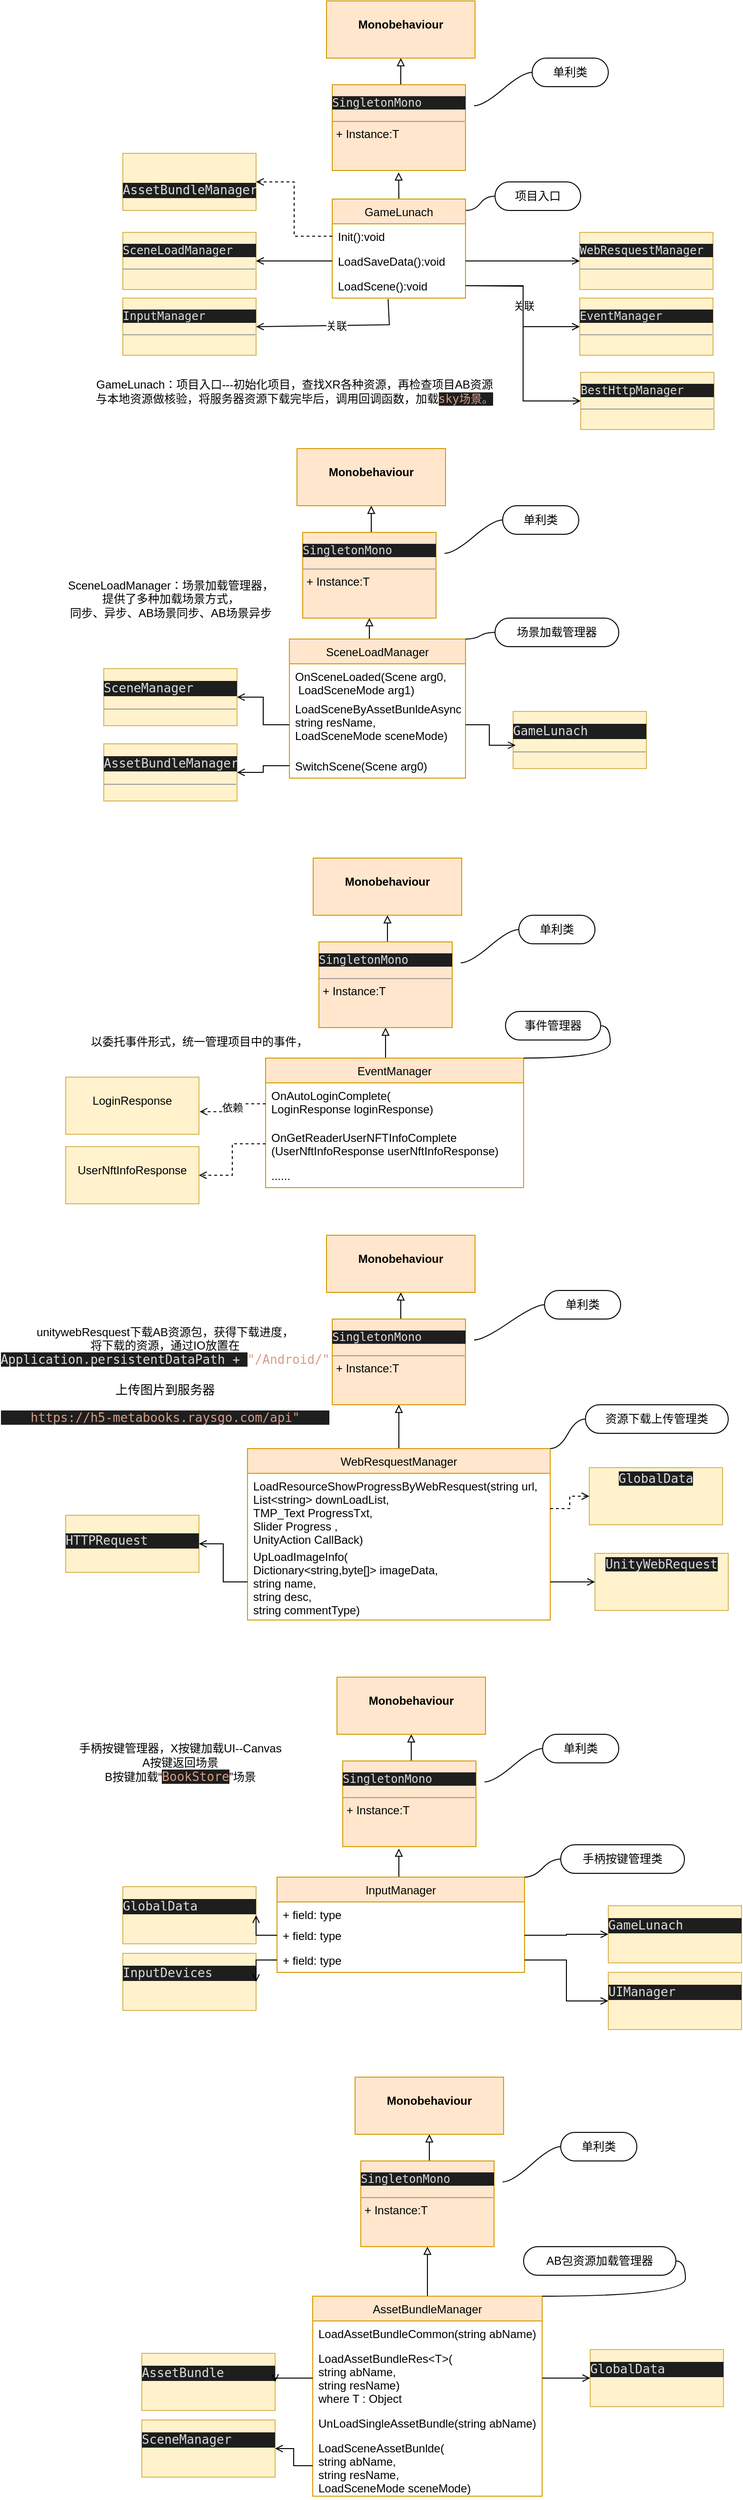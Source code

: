 <mxfile version="20.3.1" type="github">
  <diagram id="prtHgNgQTEPvFCAcTncT" name="Page-1">
    <mxGraphModel dx="782" dy="468" grid="1" gridSize="10" guides="1" tooltips="1" connect="1" arrows="1" fold="1" page="1" pageScale="1" pageWidth="827" pageHeight="1169" math="0" shadow="0">
      <root>
        <mxCell id="0" />
        <mxCell id="1" parent="0" />
        <mxCell id="cpttU_InVNBxRJqcF3ay-3" value="项目入口" style="whiteSpace=wrap;html=1;rounded=1;arcSize=50;align=center;verticalAlign=middle;strokeWidth=1;autosize=1;spacing=4;treeFolding=1;treeMoving=1;newEdgeStyle={&quot;edgeStyle&quot;:&quot;entityRelationEdgeStyle&quot;,&quot;startArrow&quot;:&quot;none&quot;,&quot;endArrow&quot;:&quot;none&quot;,&quot;segment&quot;:10,&quot;curved&quot;:1};" vertex="1" parent="1">
          <mxGeometry x="521" y="230" width="90" height="30" as="geometry" />
        </mxCell>
        <mxCell id="cpttU_InVNBxRJqcF3ay-4" value="" style="edgeStyle=entityRelationEdgeStyle;startArrow=none;endArrow=none;segment=10;curved=1;rounded=0;" edge="1" target="cpttU_InVNBxRJqcF3ay-3" parent="1">
          <mxGeometry relative="1" as="geometry">
            <mxPoint x="490" y="260" as="sourcePoint" />
          </mxGeometry>
        </mxCell>
        <mxCell id="cpttU_InVNBxRJqcF3ay-50" style="edgeStyle=orthogonalEdgeStyle;rounded=0;orthogonalLoop=1;jettySize=auto;html=1;exitX=0.5;exitY=0;exitDx=0;exitDy=0;endArrow=block;endFill=0;" edge="1" parent="1" source="cpttU_InVNBxRJqcF3ay-18">
          <mxGeometry relative="1" as="geometry">
            <mxPoint x="419.762" y="220" as="targetPoint" />
          </mxGeometry>
        </mxCell>
        <mxCell id="cpttU_InVNBxRJqcF3ay-18" value="GameLunach" style="swimlane;fontStyle=0;childLayout=stackLayout;horizontal=1;startSize=26;fillColor=#ffe6cc;horizontalStack=0;resizeParent=1;resizeParentMax=0;resizeLast=0;collapsible=1;marginBottom=0;strokeColor=#d79b00;" vertex="1" parent="1">
          <mxGeometry x="350" y="248" width="140" height="104" as="geometry" />
        </mxCell>
        <mxCell id="cpttU_InVNBxRJqcF3ay-19" value="Init():void" style="text;strokeColor=none;fillColor=none;align=left;verticalAlign=top;spacingLeft=4;spacingRight=4;overflow=hidden;rotatable=0;points=[[0,0.5],[1,0.5]];portConstraint=eastwest;" vertex="1" parent="cpttU_InVNBxRJqcF3ay-18">
          <mxGeometry y="26" width="140" height="26" as="geometry" />
        </mxCell>
        <mxCell id="cpttU_InVNBxRJqcF3ay-20" value="LoadSaveData():void" style="text;strokeColor=none;fillColor=none;align=left;verticalAlign=top;spacingLeft=4;spacingRight=4;overflow=hidden;rotatable=0;points=[[0,0.5],[1,0.5]];portConstraint=eastwest;" vertex="1" parent="cpttU_InVNBxRJqcF3ay-18">
          <mxGeometry y="52" width="140" height="26" as="geometry" />
        </mxCell>
        <mxCell id="cpttU_InVNBxRJqcF3ay-21" value="LoadScene():void" style="text;strokeColor=none;fillColor=none;align=left;verticalAlign=top;spacingLeft=4;spacingRight=4;overflow=hidden;rotatable=0;points=[[0,0.5],[1,0.5]];portConstraint=eastwest;" vertex="1" parent="cpttU_InVNBxRJqcF3ay-18">
          <mxGeometry y="78" width="140" height="26" as="geometry" />
        </mxCell>
        <mxCell id="cpttU_InVNBxRJqcF3ay-51" style="edgeStyle=orthogonalEdgeStyle;rounded=0;orthogonalLoop=1;jettySize=auto;html=1;exitX=0.5;exitY=0;exitDx=0;exitDy=0;entryX=0.5;entryY=1;entryDx=0;entryDy=0;endArrow=block;endFill=0;" edge="1" parent="1" source="cpttU_InVNBxRJqcF3ay-23" target="cpttU_InVNBxRJqcF3ay-29">
          <mxGeometry relative="1" as="geometry" />
        </mxCell>
        <mxCell id="cpttU_InVNBxRJqcF3ay-23" value="&lt;pre style=&quot;background-color:#1e1e1e;color:#dcdcdc;font-family:&#39;Consolas&#39;,monospace;font-size:9.0pt;&quot;&gt;SingletonMono&lt;/pre&gt;&lt;hr size=&quot;1&quot;&gt;&lt;p style=&quot;margin:0px;margin-left:4px;&quot;&gt;+ Instance:T&lt;/p&gt;" style="verticalAlign=top;align=left;overflow=fill;fontSize=12;fontFamily=Helvetica;html=1;fillColor=#ffe6cc;strokeColor=#d79b00;" vertex="1" parent="1">
          <mxGeometry x="350" y="128" width="140" height="90" as="geometry" />
        </mxCell>
        <mxCell id="cpttU_InVNBxRJqcF3ay-27" value="单利类" style="whiteSpace=wrap;html=1;rounded=1;arcSize=50;align=center;verticalAlign=middle;strokeWidth=1;autosize=1;spacing=4;treeFolding=1;treeMoving=1;newEdgeStyle={&quot;edgeStyle&quot;:&quot;entityRelationEdgeStyle&quot;,&quot;startArrow&quot;:&quot;none&quot;,&quot;endArrow&quot;:&quot;none&quot;,&quot;segment&quot;:10,&quot;curved&quot;:1};labelBackgroundColor=none;" vertex="1" parent="1">
          <mxGeometry x="560" y="100" width="80" height="30" as="geometry" />
        </mxCell>
        <mxCell id="cpttU_InVNBxRJqcF3ay-28" value="" style="edgeStyle=entityRelationEdgeStyle;startArrow=none;endArrow=none;segment=10;curved=1;rounded=0;" edge="1" target="cpttU_InVNBxRJqcF3ay-27" parent="1">
          <mxGeometry relative="1" as="geometry">
            <mxPoint x="499" y="150" as="sourcePoint" />
          </mxGeometry>
        </mxCell>
        <mxCell id="cpttU_InVNBxRJqcF3ay-29" value="&lt;p style=&quot;margin:0px;margin-top:4px;text-align:center;&quot;&gt;&lt;br&gt;&lt;b&gt;Monobehaviour&lt;/b&gt;&lt;/p&gt;" style="verticalAlign=top;align=left;overflow=fill;fontSize=12;fontFamily=Helvetica;html=1;labelBackgroundColor=none;fillColor=#ffe6cc;strokeColor=#d79b00;" vertex="1" parent="1">
          <mxGeometry x="344" y="40" width="156" height="60" as="geometry" />
        </mxCell>
        <mxCell id="cpttU_InVNBxRJqcF3ay-31" value="&lt;pre style=&quot;background-color:#1e1e1e;color:#dcdcdc;font-family:&#39;Consolas&#39;,monospace;font-size:9.0pt;&quot;&gt;SceneLoadManager&lt;/pre&gt;&lt;hr size=&quot;1&quot;&gt;&lt;div style=&quot;height:2px;&quot;&gt;&lt;/div&gt;" style="verticalAlign=top;align=left;overflow=fill;fontSize=12;fontFamily=Helvetica;html=1;labelBackgroundColor=none;fillColor=#fff2cc;strokeColor=#d6b656;" vertex="1" parent="1">
          <mxGeometry x="130" y="283" width="140" height="60" as="geometry" />
        </mxCell>
        <mxCell id="cpttU_InVNBxRJqcF3ay-33" value="&lt;pre style=&quot;background-color:#1e1e1e;color:#dcdcdc;font-family:&#39;Consolas&#39;,monospace;font-size:9.0pt;&quot;&gt;InputManager&lt;/pre&gt;&lt;hr size=&quot;1&quot;&gt;&lt;div style=&quot;height:2px;&quot;&gt;&lt;/div&gt;" style="verticalAlign=top;align=left;overflow=fill;fontSize=12;fontFamily=Helvetica;html=1;labelBackgroundColor=none;fillColor=#fff2cc;strokeColor=#d6b656;" vertex="1" parent="1">
          <mxGeometry x="130" y="352" width="140" height="60" as="geometry" />
        </mxCell>
        <mxCell id="cpttU_InVNBxRJqcF3ay-34" value="关联" style="endArrow=open;endFill=0;html=1;rounded=0;exitX=0.419;exitY=1.038;exitDx=0;exitDy=0;entryX=1;entryY=0.5;entryDx=0;entryDy=0;exitPerimeter=0;" edge="1" parent="1" source="cpttU_InVNBxRJqcF3ay-21" target="cpttU_InVNBxRJqcF3ay-33">
          <mxGeometry width="160" relative="1" as="geometry">
            <mxPoint x="450" y="360" as="sourcePoint" />
            <mxPoint x="414" y="350" as="targetPoint" />
            <Array as="points">
              <mxPoint x="410" y="380" />
            </Array>
          </mxGeometry>
        </mxCell>
        <mxCell id="cpttU_InVNBxRJqcF3ay-35" value="&lt;pre style=&quot;background-color:#1e1e1e;color:#dcdcdc;font-family:&#39;Consolas&#39;,monospace;font-size:9.0pt;&quot;&gt;WebResquestManager&lt;/pre&gt;&lt;hr size=&quot;1&quot;&gt;&lt;div style=&quot;height:2px;&quot;&gt;&lt;/div&gt;" style="verticalAlign=top;align=left;overflow=fill;fontSize=12;fontFamily=Helvetica;html=1;labelBackgroundColor=none;fillColor=#fff2cc;strokeColor=#d6b656;" vertex="1" parent="1">
          <mxGeometry x="610" y="283" width="140" height="60" as="geometry" />
        </mxCell>
        <mxCell id="cpttU_InVNBxRJqcF3ay-37" value="&lt;pre style=&quot;background-color:#1e1e1e;color:#dcdcdc;font-family:&#39;Consolas&#39;,monospace;font-size:9.0pt;&quot;&gt;EventManager&lt;/pre&gt;&lt;hr size=&quot;1&quot;&gt;&lt;div style=&quot;height:2px;&quot;&gt;&lt;/div&gt;" style="verticalAlign=top;align=left;overflow=fill;fontSize=12;fontFamily=Helvetica;html=1;labelBackgroundColor=none;fillColor=#fff2cc;strokeColor=#d6b656;" vertex="1" parent="1">
          <mxGeometry x="610" y="352" width="140" height="60" as="geometry" />
        </mxCell>
        <mxCell id="cpttU_InVNBxRJqcF3ay-38" value="关联" style="edgeStyle=orthogonalEdgeStyle;rounded=0;orthogonalLoop=1;jettySize=auto;html=1;entryX=0;entryY=0.5;entryDx=0;entryDy=0;endArrow=open;endFill=0;" edge="1" parent="1" target="cpttU_InVNBxRJqcF3ay-37">
          <mxGeometry relative="1" as="geometry">
            <mxPoint x="490" y="339" as="sourcePoint" />
          </mxGeometry>
        </mxCell>
        <mxCell id="cpttU_InVNBxRJqcF3ay-57" style="edgeStyle=orthogonalEdgeStyle;rounded=0;orthogonalLoop=1;jettySize=auto;html=1;exitX=0.5;exitY=0;exitDx=0;exitDy=0;entryX=0.5;entryY=1;entryDx=0;entryDy=0;endArrow=block;endFill=0;" edge="1" parent="1" source="cpttU_InVNBxRJqcF3ay-40" target="cpttU_InVNBxRJqcF3ay-53">
          <mxGeometry relative="1" as="geometry" />
        </mxCell>
        <mxCell id="cpttU_InVNBxRJqcF3ay-40" value="SceneLoadManager" style="swimlane;fontStyle=0;childLayout=stackLayout;horizontal=1;startSize=26;fillColor=#ffe6cc;horizontalStack=0;resizeParent=1;resizeParentMax=0;resizeLast=0;collapsible=1;marginBottom=0;labelBackgroundColor=none;strokeColor=#d79b00;" vertex="1" parent="1">
          <mxGeometry x="305" y="710" width="185" height="146" as="geometry" />
        </mxCell>
        <mxCell id="cpttU_InVNBxRJqcF3ay-42" value="OnSceneLoaded(Scene arg0,&#xa; LoadSceneMode arg1)" style="text;strokeColor=none;fillColor=none;align=left;verticalAlign=top;spacingLeft=4;spacingRight=4;overflow=hidden;rotatable=0;points=[[0,0.5],[1,0.5]];portConstraint=eastwest;labelBackgroundColor=none;" vertex="1" parent="cpttU_InVNBxRJqcF3ay-40">
          <mxGeometry y="26" width="185" height="34" as="geometry" />
        </mxCell>
        <mxCell id="cpttU_InVNBxRJqcF3ay-41" value="LoadSceneByAssetBunldeAsync(string abName,&#xa; string resName,&#xa;LoadSceneMode sceneMode)" style="text;strokeColor=none;fillColor=none;align=left;verticalAlign=top;spacingLeft=4;spacingRight=4;overflow=hidden;rotatable=0;points=[[0,0.5],[1,0.5]];portConstraint=eastwest;labelBackgroundColor=none;" vertex="1" parent="cpttU_InVNBxRJqcF3ay-40">
          <mxGeometry y="60" width="185" height="60" as="geometry" />
        </mxCell>
        <mxCell id="cpttU_InVNBxRJqcF3ay-43" value="SwitchScene(Scene arg0)" style="text;strokeColor=none;fillColor=none;align=left;verticalAlign=top;spacingLeft=4;spacingRight=4;overflow=hidden;rotatable=0;points=[[0,0.5],[1,0.5]];portConstraint=eastwest;labelBackgroundColor=none;" vertex="1" parent="cpttU_InVNBxRJqcF3ay-40">
          <mxGeometry y="120" width="185" height="26" as="geometry" />
        </mxCell>
        <mxCell id="cpttU_InVNBxRJqcF3ay-44" value="&lt;pre style=&quot;background-color:#1e1e1e;color:#dcdcdc;font-family:&#39;Consolas&#39;,monospace;font-size:9.0pt;&quot;&gt;BestHttpManager&lt;/pre&gt;&lt;hr size=&quot;1&quot;&gt;&lt;div style=&quot;height:2px;&quot;&gt;&lt;/div&gt;" style="verticalAlign=top;align=left;overflow=fill;fontSize=12;fontFamily=Helvetica;html=1;labelBackgroundColor=none;fillColor=#fff2cc;strokeColor=#d6b656;" vertex="1" parent="1">
          <mxGeometry x="611" y="430" width="140" height="60" as="geometry" />
        </mxCell>
        <mxCell id="cpttU_InVNBxRJqcF3ay-45" style="edgeStyle=orthogonalEdgeStyle;rounded=0;orthogonalLoop=1;jettySize=auto;html=1;exitX=1;exitY=0.5;exitDx=0;exitDy=0;entryX=0;entryY=0.5;entryDx=0;entryDy=0;endArrow=open;endFill=0;" edge="1" parent="1" source="cpttU_InVNBxRJqcF3ay-21" target="cpttU_InVNBxRJqcF3ay-44">
          <mxGeometry relative="1" as="geometry" />
        </mxCell>
        <mxCell id="cpttU_InVNBxRJqcF3ay-46" value="GameLunach：项目入口---初始化项目，查找XR各种资源，再检查项目AB资源&lt;br&gt;与本地资源做核验，将服务器资源下载完毕后，调用回调函数，加载&lt;span style=&quot;color: rgb(214, 157, 133); background-color: rgb(30, 30, 30); font-family: Consolas, monospace; font-size: 9pt;&quot;&gt;sky场景。&lt;/span&gt;" style="text;html=1;align=center;verticalAlign=middle;resizable=0;points=[];autosize=1;strokeColor=none;fillColor=none;" vertex="1" parent="1">
          <mxGeometry x="90" y="430" width="440" height="40" as="geometry" />
        </mxCell>
        <mxCell id="cpttU_InVNBxRJqcF3ay-47" value="场景加载管理器" style="whiteSpace=wrap;html=1;rounded=1;arcSize=50;align=center;verticalAlign=middle;strokeWidth=1;autosize=1;spacing=4;treeFolding=1;treeMoving=1;newEdgeStyle={&quot;edgeStyle&quot;:&quot;entityRelationEdgeStyle&quot;,&quot;startArrow&quot;:&quot;none&quot;,&quot;endArrow&quot;:&quot;none&quot;,&quot;segment&quot;:10,&quot;curved&quot;:1};labelBackgroundColor=none;" vertex="1" parent="1">
          <mxGeometry x="521" y="688" width="130" height="30" as="geometry" />
        </mxCell>
        <mxCell id="cpttU_InVNBxRJqcF3ay-48" value="" style="edgeStyle=entityRelationEdgeStyle;startArrow=none;endArrow=none;segment=10;curved=1;rounded=0;exitX=1;exitY=0;exitDx=0;exitDy=0;" edge="1" target="cpttU_InVNBxRJqcF3ay-47" parent="1" source="cpttU_InVNBxRJqcF3ay-40">
          <mxGeometry relative="1" as="geometry">
            <mxPoint x="475" y="730" as="sourcePoint" />
          </mxGeometry>
        </mxCell>
        <mxCell id="cpttU_InVNBxRJqcF3ay-52" style="edgeStyle=orthogonalEdgeStyle;rounded=0;orthogonalLoop=1;jettySize=auto;html=1;exitX=0.5;exitY=0;exitDx=0;exitDy=0;entryX=0.5;entryY=1;entryDx=0;entryDy=0;endArrow=block;endFill=0;" edge="1" parent="1" source="cpttU_InVNBxRJqcF3ay-53" target="cpttU_InVNBxRJqcF3ay-56">
          <mxGeometry relative="1" as="geometry" />
        </mxCell>
        <mxCell id="cpttU_InVNBxRJqcF3ay-53" value="&lt;pre style=&quot;background-color:#1e1e1e;color:#dcdcdc;font-family:&#39;Consolas&#39;,monospace;font-size:9.0pt;&quot;&gt;SingletonMono&lt;/pre&gt;&lt;hr size=&quot;1&quot;&gt;&lt;p style=&quot;margin:0px;margin-left:4px;&quot;&gt;+ Instance:T&lt;/p&gt;" style="verticalAlign=top;align=left;overflow=fill;fontSize=12;fontFamily=Helvetica;html=1;fillColor=#ffe6cc;strokeColor=#d79b00;" vertex="1" parent="1">
          <mxGeometry x="319" y="598" width="140" height="90" as="geometry" />
        </mxCell>
        <mxCell id="cpttU_InVNBxRJqcF3ay-54" value="单利类" style="whiteSpace=wrap;html=1;rounded=1;arcSize=50;align=center;verticalAlign=middle;strokeWidth=1;autosize=1;spacing=4;treeFolding=1;treeMoving=1;newEdgeStyle={&quot;edgeStyle&quot;:&quot;entityRelationEdgeStyle&quot;,&quot;startArrow&quot;:&quot;none&quot;,&quot;endArrow&quot;:&quot;none&quot;,&quot;segment&quot;:10,&quot;curved&quot;:1};labelBackgroundColor=none;" vertex="1" parent="1">
          <mxGeometry x="529" y="570" width="80" height="30" as="geometry" />
        </mxCell>
        <mxCell id="cpttU_InVNBxRJqcF3ay-55" value="" style="edgeStyle=entityRelationEdgeStyle;startArrow=none;endArrow=none;segment=10;curved=1;rounded=0;" edge="1" parent="1" target="cpttU_InVNBxRJqcF3ay-54">
          <mxGeometry relative="1" as="geometry">
            <mxPoint x="468" y="620" as="sourcePoint" />
          </mxGeometry>
        </mxCell>
        <mxCell id="cpttU_InVNBxRJqcF3ay-56" value="&lt;p style=&quot;margin:0px;margin-top:4px;text-align:center;&quot;&gt;&lt;br&gt;&lt;b&gt;Monobehaviour&lt;/b&gt;&lt;/p&gt;" style="verticalAlign=top;align=left;overflow=fill;fontSize=12;fontFamily=Helvetica;html=1;labelBackgroundColor=none;fillColor=#ffe6cc;strokeColor=#d79b00;" vertex="1" parent="1">
          <mxGeometry x="313" y="510" width="156" height="60" as="geometry" />
        </mxCell>
        <mxCell id="cpttU_InVNBxRJqcF3ay-58" value="&lt;pre style=&quot;background-color:#1e1e1e;color:#dcdcdc;font-family:&#39;Consolas&#39;,monospace;font-size:9.8pt;&quot;&gt;SceneManager&lt;/pre&gt;&lt;hr size=&quot;1&quot;&gt;&lt;div style=&quot;height:2px;&quot;&gt;&lt;/div&gt;" style="verticalAlign=top;align=left;overflow=fill;fontSize=12;fontFamily=Helvetica;html=1;labelBackgroundColor=none;fillColor=#fff2cc;strokeColor=#d6b656;" vertex="1" parent="1">
          <mxGeometry x="110" y="741" width="140" height="60" as="geometry" />
        </mxCell>
        <mxCell id="cpttU_InVNBxRJqcF3ay-59" style="edgeStyle=orthogonalEdgeStyle;rounded=0;orthogonalLoop=1;jettySize=auto;html=1;exitX=0;exitY=0.5;exitDx=0;exitDy=0;entryX=1;entryY=0.5;entryDx=0;entryDy=0;endArrow=open;endFill=0;" edge="1" parent="1" source="cpttU_InVNBxRJqcF3ay-41" target="cpttU_InVNBxRJqcF3ay-58">
          <mxGeometry relative="1" as="geometry" />
        </mxCell>
        <mxCell id="cpttU_InVNBxRJqcF3ay-60" value="&lt;pre style=&quot;background-color:#1e1e1e;color:#dcdcdc;font-family:&#39;Consolas&#39;,monospace;font-size:9.8pt;&quot;&gt;AssetBundleManager&lt;/pre&gt;&lt;hr size=&quot;1&quot;&gt;&lt;div style=&quot;height:2px;&quot;&gt;&lt;/div&gt;" style="verticalAlign=top;align=left;overflow=fill;fontSize=12;fontFamily=Helvetica;html=1;labelBackgroundColor=none;fillColor=#fff2cc;strokeColor=#d6b656;" vertex="1" parent="1">
          <mxGeometry x="110" y="820" width="140" height="60" as="geometry" />
        </mxCell>
        <mxCell id="cpttU_InVNBxRJqcF3ay-61" style="edgeStyle=orthogonalEdgeStyle;rounded=0;orthogonalLoop=1;jettySize=auto;html=1;exitX=0;exitY=0.5;exitDx=0;exitDy=0;entryX=1;entryY=0.5;entryDx=0;entryDy=0;endArrow=open;endFill=0;" edge="1" parent="1" source="cpttU_InVNBxRJqcF3ay-43" target="cpttU_InVNBxRJqcF3ay-60">
          <mxGeometry relative="1" as="geometry" />
        </mxCell>
        <mxCell id="cpttU_InVNBxRJqcF3ay-62" value="&lt;pre style=&quot;background-color:#1e1e1e;color:#dcdcdc;font-family:&#39;Consolas&#39;,monospace;font-size:9.8pt;&quot;&gt;GameLunach&lt;/pre&gt;&lt;hr size=&quot;1&quot;&gt;&lt;div style=&quot;height:2px;&quot;&gt;&lt;/div&gt;" style="verticalAlign=top;align=left;overflow=fill;fontSize=12;fontFamily=Helvetica;html=1;labelBackgroundColor=none;fillColor=#fff2cc;strokeColor=#d6b656;" vertex="1" parent="1">
          <mxGeometry x="540" y="786" width="140" height="60" as="geometry" />
        </mxCell>
        <mxCell id="cpttU_InVNBxRJqcF3ay-63" style="edgeStyle=orthogonalEdgeStyle;rounded=0;orthogonalLoop=1;jettySize=auto;html=1;exitX=1;exitY=0.5;exitDx=0;exitDy=0;entryX=0.019;entryY=0.592;entryDx=0;entryDy=0;entryPerimeter=0;endArrow=open;endFill=0;" edge="1" parent="1" source="cpttU_InVNBxRJqcF3ay-41" target="cpttU_InVNBxRJqcF3ay-62">
          <mxGeometry relative="1" as="geometry" />
        </mxCell>
        <mxCell id="cpttU_InVNBxRJqcF3ay-64" value="SceneLoadManager：场景加载管理器，&lt;br&gt;提供了多种加载场景方式，&lt;br&gt;同步、异步、AB场景同步、AB场景异步" style="text;html=1;align=center;verticalAlign=middle;resizable=0;points=[];autosize=1;strokeColor=none;fillColor=none;" vertex="1" parent="1">
          <mxGeometry x="60" y="638" width="240" height="60" as="geometry" />
        </mxCell>
        <mxCell id="cpttU_InVNBxRJqcF3ay-79" style="edgeStyle=orthogonalEdgeStyle;rounded=0;orthogonalLoop=1;jettySize=auto;html=1;exitX=0.5;exitY=0;exitDx=0;exitDy=0;entryX=0.5;entryY=1;entryDx=0;entryDy=0;endArrow=block;endFill=0;" edge="1" parent="1" source="cpttU_InVNBxRJqcF3ay-70" target="cpttU_InVNBxRJqcF3ay-75">
          <mxGeometry relative="1" as="geometry" />
        </mxCell>
        <mxCell id="cpttU_InVNBxRJqcF3ay-70" value="EventManager" style="swimlane;fontStyle=0;childLayout=stackLayout;horizontal=1;startSize=26;fillColor=#ffe6cc;horizontalStack=0;resizeParent=1;resizeParentMax=0;resizeLast=0;collapsible=1;marginBottom=0;labelBackgroundColor=none;strokeColor=#d79b00;" vertex="1" parent="1">
          <mxGeometry x="280" y="1150" width="271" height="136" as="geometry" />
        </mxCell>
        <mxCell id="cpttU_InVNBxRJqcF3ay-71" value="OnAutoLoginComplete(&#xa;LoginResponse loginResponse)" style="text;strokeColor=none;fillColor=none;align=left;verticalAlign=top;spacingLeft=4;spacingRight=4;overflow=hidden;rotatable=0;points=[[0,0.5],[1,0.5]];portConstraint=eastwest;labelBackgroundColor=none;" vertex="1" parent="cpttU_InVNBxRJqcF3ay-70">
          <mxGeometry y="26" width="271" height="44" as="geometry" />
        </mxCell>
        <mxCell id="cpttU_InVNBxRJqcF3ay-72" value="OnGetReaderUserNFTInfoComplete&#xa;(UserNftInfoResponse userNftInfoResponse)" style="text;strokeColor=none;fillColor=none;align=left;verticalAlign=top;spacingLeft=4;spacingRight=4;overflow=hidden;rotatable=0;points=[[0,0.5],[1,0.5]];portConstraint=eastwest;labelBackgroundColor=none;" vertex="1" parent="cpttU_InVNBxRJqcF3ay-70">
          <mxGeometry y="70" width="271" height="40" as="geometry" />
        </mxCell>
        <mxCell id="cpttU_InVNBxRJqcF3ay-73" value="......" style="text;strokeColor=none;fillColor=none;align=left;verticalAlign=top;spacingLeft=4;spacingRight=4;overflow=hidden;rotatable=0;points=[[0,0.5],[1,0.5]];portConstraint=eastwest;labelBackgroundColor=none;" vertex="1" parent="cpttU_InVNBxRJqcF3ay-70">
          <mxGeometry y="110" width="271" height="26" as="geometry" />
        </mxCell>
        <mxCell id="cpttU_InVNBxRJqcF3ay-74" style="edgeStyle=orthogonalEdgeStyle;rounded=0;orthogonalLoop=1;jettySize=auto;html=1;exitX=0.5;exitY=0;exitDx=0;exitDy=0;entryX=0.5;entryY=1;entryDx=0;entryDy=0;endArrow=block;endFill=0;" edge="1" parent="1" source="cpttU_InVNBxRJqcF3ay-75" target="cpttU_InVNBxRJqcF3ay-78">
          <mxGeometry relative="1" as="geometry" />
        </mxCell>
        <mxCell id="cpttU_InVNBxRJqcF3ay-75" value="&lt;pre style=&quot;background-color:#1e1e1e;color:#dcdcdc;font-family:&#39;Consolas&#39;,monospace;font-size:9.0pt;&quot;&gt;SingletonMono&lt;/pre&gt;&lt;hr size=&quot;1&quot;&gt;&lt;p style=&quot;margin:0px;margin-left:4px;&quot;&gt;+ Instance:T&lt;/p&gt;" style="verticalAlign=top;align=left;overflow=fill;fontSize=12;fontFamily=Helvetica;html=1;fillColor=#ffe6cc;strokeColor=#d79b00;" vertex="1" parent="1">
          <mxGeometry x="336" y="1028" width="140" height="90" as="geometry" />
        </mxCell>
        <mxCell id="cpttU_InVNBxRJqcF3ay-76" value="单利类" style="whiteSpace=wrap;html=1;rounded=1;arcSize=50;align=center;verticalAlign=middle;strokeWidth=1;autosize=1;spacing=4;treeFolding=1;treeMoving=1;newEdgeStyle={&quot;edgeStyle&quot;:&quot;entityRelationEdgeStyle&quot;,&quot;startArrow&quot;:&quot;none&quot;,&quot;endArrow&quot;:&quot;none&quot;,&quot;segment&quot;:10,&quot;curved&quot;:1};labelBackgroundColor=none;" vertex="1" parent="1">
          <mxGeometry x="546" y="1000" width="80" height="30" as="geometry" />
        </mxCell>
        <mxCell id="cpttU_InVNBxRJqcF3ay-77" value="" style="edgeStyle=entityRelationEdgeStyle;startArrow=none;endArrow=none;segment=10;curved=1;rounded=0;" edge="1" parent="1" target="cpttU_InVNBxRJqcF3ay-76">
          <mxGeometry relative="1" as="geometry">
            <mxPoint x="485" y="1050" as="sourcePoint" />
          </mxGeometry>
        </mxCell>
        <mxCell id="cpttU_InVNBxRJqcF3ay-78" value="&lt;p style=&quot;margin:0px;margin-top:4px;text-align:center;&quot;&gt;&lt;br&gt;&lt;b&gt;Monobehaviour&lt;/b&gt;&lt;/p&gt;" style="verticalAlign=top;align=left;overflow=fill;fontSize=12;fontFamily=Helvetica;html=1;labelBackgroundColor=none;fillColor=#ffe6cc;strokeColor=#d79b00;" vertex="1" parent="1">
          <mxGeometry x="330" y="940" width="156" height="60" as="geometry" />
        </mxCell>
        <mxCell id="cpttU_InVNBxRJqcF3ay-80" value="事件管理器" style="whiteSpace=wrap;html=1;rounded=1;arcSize=50;align=center;verticalAlign=middle;strokeWidth=1;autosize=1;spacing=4;treeFolding=1;treeMoving=1;newEdgeStyle={&quot;edgeStyle&quot;:&quot;entityRelationEdgeStyle&quot;,&quot;startArrow&quot;:&quot;none&quot;,&quot;endArrow&quot;:&quot;none&quot;,&quot;segment&quot;:10,&quot;curved&quot;:1};labelBackgroundColor=none;" vertex="1" parent="1">
          <mxGeometry x="532" y="1101" width="100" height="30" as="geometry" />
        </mxCell>
        <mxCell id="cpttU_InVNBxRJqcF3ay-81" value="" style="edgeStyle=entityRelationEdgeStyle;startArrow=none;endArrow=none;segment=10;curved=1;rounded=0;exitX=1;exitY=0;exitDx=0;exitDy=0;" edge="1" target="cpttU_InVNBxRJqcF3ay-80" parent="1" source="cpttU_InVNBxRJqcF3ay-70">
          <mxGeometry relative="1" as="geometry">
            <mxPoint x="469" y="1134" as="sourcePoint" />
          </mxGeometry>
        </mxCell>
        <mxCell id="cpttU_InVNBxRJqcF3ay-82" value="以委托事件形式，统一管理项目中的事件，" style="text;html=1;align=center;verticalAlign=middle;resizable=0;points=[];autosize=1;strokeColor=none;fillColor=none;" vertex="1" parent="1">
          <mxGeometry x="85" y="1118" width="250" height="30" as="geometry" />
        </mxCell>
        <mxCell id="cpttU_InVNBxRJqcF3ay-83" value="&lt;p style=&quot;margin:0px;margin-top:4px;text-align:center;&quot;&gt;&lt;br&gt;&lt;span style=&quot;text-align: left;&quot;&gt;LoginResponse&lt;/span&gt;&lt;br&gt;&lt;/p&gt;" style="verticalAlign=top;align=left;overflow=fill;fontSize=12;fontFamily=Helvetica;html=1;labelBackgroundColor=none;fillColor=#fff2cc;strokeColor=#d6b656;" vertex="1" parent="1">
          <mxGeometry x="70" y="1170" width="140" height="60" as="geometry" />
        </mxCell>
        <mxCell id="cpttU_InVNBxRJqcF3ay-84" value="&lt;p style=&quot;margin:0px;margin-top:4px;text-align:center;&quot;&gt;&lt;br&gt;&lt;span style=&quot;text-align: left;&quot;&gt;UserNftInfoResponse&lt;/span&gt;&lt;br&gt;&lt;/p&gt;" style="verticalAlign=top;align=left;overflow=fill;fontSize=12;fontFamily=Helvetica;html=1;labelBackgroundColor=none;fillColor=#fff2cc;strokeColor=#d6b656;" vertex="1" parent="1">
          <mxGeometry x="70" y="1243" width="140" height="60" as="geometry" />
        </mxCell>
        <mxCell id="cpttU_InVNBxRJqcF3ay-87" value="依赖" style="edgeStyle=orthogonalEdgeStyle;rounded=0;orthogonalLoop=1;jettySize=auto;html=1;exitX=0;exitY=0.5;exitDx=0;exitDy=0;entryX=1.005;entryY=0.604;entryDx=0;entryDy=0;entryPerimeter=0;endArrow=open;endFill=0;dashed=1;" edge="1" parent="1" source="cpttU_InVNBxRJqcF3ay-71" target="cpttU_InVNBxRJqcF3ay-83">
          <mxGeometry relative="1" as="geometry" />
        </mxCell>
        <mxCell id="cpttU_InVNBxRJqcF3ay-88" style="edgeStyle=orthogonalEdgeStyle;rounded=0;orthogonalLoop=1;jettySize=auto;html=1;exitX=0;exitY=0.5;exitDx=0;exitDy=0;entryX=1;entryY=0.5;entryDx=0;entryDy=0;dashed=1;endArrow=open;endFill=0;" edge="1" parent="1" source="cpttU_InVNBxRJqcF3ay-72" target="cpttU_InVNBxRJqcF3ay-84">
          <mxGeometry relative="1" as="geometry" />
        </mxCell>
        <mxCell id="cpttU_InVNBxRJqcF3ay-89" style="edgeStyle=orthogonalEdgeStyle;rounded=0;orthogonalLoop=1;jettySize=auto;html=1;exitX=0;exitY=0.5;exitDx=0;exitDy=0;entryX=1;entryY=0.5;entryDx=0;entryDy=0;endArrow=open;endFill=0;" edge="1" parent="1" source="cpttU_InVNBxRJqcF3ay-20" target="cpttU_InVNBxRJqcF3ay-31">
          <mxGeometry relative="1" as="geometry" />
        </mxCell>
        <mxCell id="cpttU_InVNBxRJqcF3ay-90" style="edgeStyle=orthogonalEdgeStyle;rounded=0;orthogonalLoop=1;jettySize=auto;html=1;exitX=1;exitY=0.5;exitDx=0;exitDy=0;entryX=0;entryY=0.5;entryDx=0;entryDy=0;endArrow=open;endFill=0;" edge="1" parent="1" source="cpttU_InVNBxRJqcF3ay-20" target="cpttU_InVNBxRJqcF3ay-35">
          <mxGeometry relative="1" as="geometry" />
        </mxCell>
        <mxCell id="cpttU_InVNBxRJqcF3ay-101" style="edgeStyle=orthogonalEdgeStyle;rounded=0;orthogonalLoop=1;jettySize=auto;html=1;exitX=0.5;exitY=0;exitDx=0;exitDy=0;entryX=0.5;entryY=1;entryDx=0;entryDy=0;endArrow=block;endFill=0;" edge="1" parent="1" source="cpttU_InVNBxRJqcF3ay-91" target="cpttU_InVNBxRJqcF3ay-96">
          <mxGeometry relative="1" as="geometry" />
        </mxCell>
        <mxCell id="cpttU_InVNBxRJqcF3ay-91" value="WebResquestManager" style="swimlane;fontStyle=0;childLayout=stackLayout;horizontal=1;startSize=26;fillColor=#ffe6cc;horizontalStack=0;resizeParent=1;resizeParentMax=0;resizeLast=0;collapsible=1;marginBottom=0;labelBackgroundColor=none;strokeColor=#d79b00;" vertex="1" parent="1">
          <mxGeometry x="261" y="1560" width="318" height="180" as="geometry" />
        </mxCell>
        <mxCell id="cpttU_InVNBxRJqcF3ay-92" value=" LoadResourceShowProgressByWebResquest(string url,&#xa; List&lt;string&gt; downLoadList,&#xa;TMP_Text ProgressTxt,&#xa;Slider Progress ,&#xa;UnityAction CallBack)" style="text;strokeColor=none;fillColor=none;align=left;verticalAlign=top;spacingLeft=4;spacingRight=4;overflow=hidden;rotatable=0;points=[[0,0.5],[1,0.5]];portConstraint=eastwest;labelBackgroundColor=none;" vertex="1" parent="cpttU_InVNBxRJqcF3ay-91">
          <mxGeometry y="26" width="318" height="74" as="geometry" />
        </mxCell>
        <mxCell id="cpttU_InVNBxRJqcF3ay-93" value="UpLoadImageInfo(&#xa;Dictionary&lt;string,byte[]&gt; imageData,&#xa;string name,&#xa;string desc,&#xa;string commentType)" style="text;strokeColor=none;fillColor=none;align=left;verticalAlign=top;spacingLeft=4;spacingRight=4;overflow=hidden;rotatable=0;points=[[0,0.5],[1,0.5]];portConstraint=eastwest;labelBackgroundColor=none;" vertex="1" parent="cpttU_InVNBxRJqcF3ay-91">
          <mxGeometry y="100" width="318" height="80" as="geometry" />
        </mxCell>
        <mxCell id="cpttU_InVNBxRJqcF3ay-95" style="edgeStyle=orthogonalEdgeStyle;rounded=0;orthogonalLoop=1;jettySize=auto;html=1;exitX=0.5;exitY=0;exitDx=0;exitDy=0;entryX=0.5;entryY=1;entryDx=0;entryDy=0;endArrow=block;endFill=0;" edge="1" parent="1" source="cpttU_InVNBxRJqcF3ay-96" target="cpttU_InVNBxRJqcF3ay-99">
          <mxGeometry relative="1" as="geometry" />
        </mxCell>
        <mxCell id="cpttU_InVNBxRJqcF3ay-96" value="&lt;pre style=&quot;background-color:#1e1e1e;color:#dcdcdc;font-family:&#39;Consolas&#39;,monospace;font-size:9.0pt;&quot;&gt;SingletonMono&lt;/pre&gt;&lt;hr size=&quot;1&quot;&gt;&lt;p style=&quot;margin:0px;margin-left:4px;&quot;&gt;+ Instance:T&lt;/p&gt;" style="verticalAlign=top;align=left;overflow=fill;fontSize=12;fontFamily=Helvetica;html=1;fillColor=#ffe6cc;strokeColor=#d79b00;" vertex="1" parent="1">
          <mxGeometry x="350" y="1424" width="140" height="90" as="geometry" />
        </mxCell>
        <mxCell id="cpttU_InVNBxRJqcF3ay-97" value="单利类" style="whiteSpace=wrap;html=1;rounded=1;arcSize=50;align=center;verticalAlign=middle;strokeWidth=1;autosize=1;spacing=4;treeFolding=1;treeMoving=1;newEdgeStyle={&quot;edgeStyle&quot;:&quot;entityRelationEdgeStyle&quot;,&quot;startArrow&quot;:&quot;none&quot;,&quot;endArrow&quot;:&quot;none&quot;,&quot;segment&quot;:10,&quot;curved&quot;:1};labelBackgroundColor=none;" vertex="1" parent="1">
          <mxGeometry x="573" y="1394" width="80" height="30" as="geometry" />
        </mxCell>
        <mxCell id="cpttU_InVNBxRJqcF3ay-98" value="" style="edgeStyle=entityRelationEdgeStyle;startArrow=none;endArrow=none;segment=10;curved=1;rounded=0;" edge="1" parent="1" target="cpttU_InVNBxRJqcF3ay-97">
          <mxGeometry relative="1" as="geometry">
            <mxPoint x="499" y="1446.0" as="sourcePoint" />
          </mxGeometry>
        </mxCell>
        <mxCell id="cpttU_InVNBxRJqcF3ay-99" value="&lt;p style=&quot;margin:0px;margin-top:4px;text-align:center;&quot;&gt;&lt;br&gt;&lt;b&gt;Monobehaviour&lt;/b&gt;&lt;/p&gt;" style="verticalAlign=top;align=left;overflow=fill;fontSize=12;fontFamily=Helvetica;html=1;labelBackgroundColor=none;fillColor=#ffe6cc;strokeColor=#d79b00;" vertex="1" parent="1">
          <mxGeometry x="344" y="1336" width="156" height="60" as="geometry" />
        </mxCell>
        <mxCell id="cpttU_InVNBxRJqcF3ay-102" value="unitywebResquest下载AB资源包，获得下载进度，&lt;br&gt;将下载的资源，通过IO放置在&lt;br&gt;&lt;span style=&quot;background-color: rgb(30, 30, 30); color: rgb(220, 220, 220); font-family: Consolas, monospace; font-size: 9.8pt;&quot;&gt;Application.persistentDataPath + &lt;/span&gt;&lt;span style=&quot;font-family: Consolas, monospace; font-size: 9.8pt;&quot;&gt;&lt;font color=&quot;#d69d85&quot;&gt;&quot;/Android/&quot;&lt;/font&gt;&lt;br&gt;&lt;br&gt;上传图片到服务器&lt;br&gt;&lt;/span&gt;&lt;pre style=&quot;background-color:#1e1e1e;color:#dcdcdc;font-family:&#39;Consolas&#39;,monospace;font-size:9.8pt;&quot;&gt;&lt;span style=&quot;color:#d69d85;&quot;&gt;https://h5-metabooks.raysgo.com/api&quot;&lt;/span&gt;&lt;/pre&gt;" style="text;html=1;align=center;verticalAlign=middle;resizable=0;points=[];autosize=1;strokeColor=none;fillColor=none;" vertex="1" parent="1">
          <mxGeometry x="4" y="1424" width="340" height="130" as="geometry" />
        </mxCell>
        <mxCell id="cpttU_InVNBxRJqcF3ay-103" value="&lt;p style=&quot;margin:0px;margin-top:4px;text-align:center;&quot;&gt;&lt;/p&gt;&lt;div style=&quot;height:2px;&quot;&gt;&lt;/div&gt;&lt;pre style=&quot;background-color:#1e1e1e;color:#dcdcdc;font-family:&#39;Consolas&#39;,monospace;font-size:9.8pt;&quot;&gt;HTTPRequest&lt;/pre&gt;" style="verticalAlign=top;align=left;overflow=fill;fontSize=12;fontFamily=Helvetica;html=1;labelBackgroundColor=none;fillColor=#fff2cc;strokeColor=#d6b656;" vertex="1" parent="1">
          <mxGeometry x="70" y="1630" width="140" height="60" as="geometry" />
        </mxCell>
        <mxCell id="cpttU_InVNBxRJqcF3ay-104" style="edgeStyle=orthogonalEdgeStyle;rounded=0;orthogonalLoop=1;jettySize=auto;html=1;exitX=0;exitY=0.5;exitDx=0;exitDy=0;entryX=1;entryY=0.5;entryDx=0;entryDy=0;fontColor=#000000;endArrow=open;endFill=0;" edge="1" parent="1" source="cpttU_InVNBxRJqcF3ay-93" target="cpttU_InVNBxRJqcF3ay-103">
          <mxGeometry relative="1" as="geometry" />
        </mxCell>
        <mxCell id="cpttU_InVNBxRJqcF3ay-105" value="&lt;p style=&quot;margin:0px;margin-top:4px;text-align:center;&quot;&gt;&lt;span style=&quot;background-color: rgb(30, 30, 30); color: rgb(220, 220, 220); font-family: Consolas, monospace; font-size: 9.8pt; text-align: left;&quot;&gt;UnityWebRequest&lt;/span&gt;&lt;br&gt;&lt;/p&gt;" style="verticalAlign=top;align=left;overflow=fill;fontSize=12;fontFamily=Helvetica;html=1;labelBackgroundColor=none;fillColor=#fff2cc;strokeColor=#d6b656;" vertex="1" parent="1">
          <mxGeometry x="626" y="1670" width="140" height="60" as="geometry" />
        </mxCell>
        <mxCell id="cpttU_InVNBxRJqcF3ay-106" style="edgeStyle=orthogonalEdgeStyle;rounded=0;orthogonalLoop=1;jettySize=auto;html=1;exitX=1;exitY=0.5;exitDx=0;exitDy=0;entryX=0;entryY=0.5;entryDx=0;entryDy=0;fontColor=#000000;endArrow=open;endFill=0;" edge="1" parent="1" source="cpttU_InVNBxRJqcF3ay-93" target="cpttU_InVNBxRJqcF3ay-105">
          <mxGeometry relative="1" as="geometry" />
        </mxCell>
        <mxCell id="cpttU_InVNBxRJqcF3ay-107" value="&lt;p style=&quot;margin:0px;margin-top:4px;text-align:center;&quot;&gt;&lt;span style=&quot;background-color: rgb(30, 30, 30); color: rgb(220, 220, 220); font-family: Consolas, monospace; font-size: 9.8pt; text-align: left;&quot;&gt;GlobalData&lt;/span&gt;&lt;br&gt;&lt;/p&gt;" style="verticalAlign=top;align=left;overflow=fill;fontSize=12;fontFamily=Helvetica;html=1;labelBackgroundColor=none;fillColor=#fff2cc;strokeColor=#d6b656;" vertex="1" parent="1">
          <mxGeometry x="620" y="1580" width="140" height="60" as="geometry" />
        </mxCell>
        <mxCell id="cpttU_InVNBxRJqcF3ay-108" style="edgeStyle=orthogonalEdgeStyle;rounded=0;orthogonalLoop=1;jettySize=auto;html=1;exitX=1;exitY=0.5;exitDx=0;exitDy=0;entryX=0;entryY=0.5;entryDx=0;entryDy=0;fontColor=#000000;endArrow=open;endFill=0;dashed=1;" edge="1" parent="1" source="cpttU_InVNBxRJqcF3ay-92" target="cpttU_InVNBxRJqcF3ay-107">
          <mxGeometry relative="1" as="geometry" />
        </mxCell>
        <mxCell id="cpttU_InVNBxRJqcF3ay-120" style="edgeStyle=orthogonalEdgeStyle;rounded=0;orthogonalLoop=1;jettySize=auto;html=1;exitX=0.5;exitY=0;exitDx=0;exitDy=0;fontColor=#000000;endArrow=block;endFill=0;" edge="1" parent="1" source="cpttU_InVNBxRJqcF3ay-109">
          <mxGeometry relative="1" as="geometry">
            <mxPoint x="420" y="1980" as="targetPoint" />
          </mxGeometry>
        </mxCell>
        <mxCell id="cpttU_InVNBxRJqcF3ay-109" value="InputManager" style="swimlane;fontStyle=0;childLayout=stackLayout;horizontal=1;startSize=26;fillColor=#ffe6cc;horizontalStack=0;resizeParent=1;resizeParentMax=0;resizeLast=0;collapsible=1;marginBottom=0;labelBackgroundColor=none;strokeColor=#d79b00;" vertex="1" parent="1">
          <mxGeometry x="292" y="2010" width="260" height="100" as="geometry" />
        </mxCell>
        <mxCell id="cpttU_InVNBxRJqcF3ay-110" value="+ field: type" style="text;strokeColor=none;fillColor=none;align=left;verticalAlign=top;spacingLeft=4;spacingRight=4;overflow=hidden;rotatable=0;points=[[0,0.5],[1,0.5]];portConstraint=eastwest;labelBackgroundColor=none;fontColor=#000000;" vertex="1" parent="cpttU_InVNBxRJqcF3ay-109">
          <mxGeometry y="26" width="260" height="22" as="geometry" />
        </mxCell>
        <mxCell id="cpttU_InVNBxRJqcF3ay-111" value="+ field: type" style="text;strokeColor=none;fillColor=none;align=left;verticalAlign=top;spacingLeft=4;spacingRight=4;overflow=hidden;rotatable=0;points=[[0,0.5],[1,0.5]];portConstraint=eastwest;labelBackgroundColor=none;fontColor=#000000;" vertex="1" parent="cpttU_InVNBxRJqcF3ay-109">
          <mxGeometry y="48" width="260" height="26" as="geometry" />
        </mxCell>
        <mxCell id="cpttU_InVNBxRJqcF3ay-112" value="+ field: type" style="text;strokeColor=none;fillColor=none;align=left;verticalAlign=top;spacingLeft=4;spacingRight=4;overflow=hidden;rotatable=0;points=[[0,0.5],[1,0.5]];portConstraint=eastwest;labelBackgroundColor=none;fontColor=#000000;" vertex="1" parent="cpttU_InVNBxRJqcF3ay-109">
          <mxGeometry y="74" width="260" height="26" as="geometry" />
        </mxCell>
        <mxCell id="cpttU_InVNBxRJqcF3ay-113" value="&lt;p style=&quot;margin:0px;margin-top:4px;text-align:center;&quot;&gt;&lt;br&gt;&lt;/p&gt;&lt;pre style=&quot;background-color:#1e1e1e;color:#dcdcdc;font-family:&#39;Consolas&#39;,monospace;font-size:9.8pt;&quot;&gt;AssetBundleManager&lt;/pre&gt;" style="verticalAlign=top;align=left;overflow=fill;fontSize=12;fontFamily=Helvetica;html=1;labelBackgroundColor=none;fillColor=#fff2cc;strokeColor=#d6b656;" vertex="1" parent="1">
          <mxGeometry x="130" y="200" width="140" height="60" as="geometry" />
        </mxCell>
        <mxCell id="cpttU_InVNBxRJqcF3ay-114" style="edgeStyle=orthogonalEdgeStyle;rounded=0;orthogonalLoop=1;jettySize=auto;html=1;exitX=0;exitY=0.5;exitDx=0;exitDy=0;entryX=1;entryY=0.5;entryDx=0;entryDy=0;dashed=1;fontColor=#000000;endArrow=open;endFill=0;" edge="1" parent="1" source="cpttU_InVNBxRJqcF3ay-19" target="cpttU_InVNBxRJqcF3ay-113">
          <mxGeometry relative="1" as="geometry" />
        </mxCell>
        <mxCell id="cpttU_InVNBxRJqcF3ay-115" style="edgeStyle=orthogonalEdgeStyle;rounded=0;orthogonalLoop=1;jettySize=auto;html=1;exitX=0.5;exitY=0;exitDx=0;exitDy=0;entryX=0.5;entryY=1;entryDx=0;entryDy=0;endArrow=block;endFill=0;" edge="1" parent="1" source="cpttU_InVNBxRJqcF3ay-116" target="cpttU_InVNBxRJqcF3ay-119">
          <mxGeometry relative="1" as="geometry" />
        </mxCell>
        <mxCell id="cpttU_InVNBxRJqcF3ay-116" value="&lt;pre style=&quot;background-color:#1e1e1e;color:#dcdcdc;font-family:&#39;Consolas&#39;,monospace;font-size:9.0pt;&quot;&gt;SingletonMono&lt;/pre&gt;&lt;hr size=&quot;1&quot;&gt;&lt;p style=&quot;margin:0px;margin-left:4px;&quot;&gt;+ Instance:T&lt;/p&gt;" style="verticalAlign=top;align=left;overflow=fill;fontSize=12;fontFamily=Helvetica;html=1;fillColor=#ffe6cc;strokeColor=#d79b00;" vertex="1" parent="1">
          <mxGeometry x="361" y="1888" width="140" height="90" as="geometry" />
        </mxCell>
        <mxCell id="cpttU_InVNBxRJqcF3ay-117" value="单利类" style="whiteSpace=wrap;html=1;rounded=1;arcSize=50;align=center;verticalAlign=middle;strokeWidth=1;autosize=1;spacing=4;treeFolding=1;treeMoving=1;newEdgeStyle={&quot;edgeStyle&quot;:&quot;entityRelationEdgeStyle&quot;,&quot;startArrow&quot;:&quot;none&quot;,&quot;endArrow&quot;:&quot;none&quot;,&quot;segment&quot;:10,&quot;curved&quot;:1};labelBackgroundColor=none;" vertex="1" parent="1">
          <mxGeometry x="571" y="1860" width="80" height="30" as="geometry" />
        </mxCell>
        <mxCell id="cpttU_InVNBxRJqcF3ay-118" value="" style="edgeStyle=entityRelationEdgeStyle;startArrow=none;endArrow=none;segment=10;curved=1;rounded=0;" edge="1" parent="1" target="cpttU_InVNBxRJqcF3ay-117">
          <mxGeometry relative="1" as="geometry">
            <mxPoint x="510.0" y="1910" as="sourcePoint" />
          </mxGeometry>
        </mxCell>
        <mxCell id="cpttU_InVNBxRJqcF3ay-119" value="&lt;p style=&quot;margin:0px;margin-top:4px;text-align:center;&quot;&gt;&lt;br&gt;&lt;b&gt;Monobehaviour&lt;/b&gt;&lt;/p&gt;" style="verticalAlign=top;align=left;overflow=fill;fontSize=12;fontFamily=Helvetica;html=1;labelBackgroundColor=none;fillColor=#ffe6cc;strokeColor=#d79b00;" vertex="1" parent="1">
          <mxGeometry x="355" y="1800" width="156" height="60" as="geometry" />
        </mxCell>
        <mxCell id="cpttU_InVNBxRJqcF3ay-121" value="资源下载上传管理类" style="whiteSpace=wrap;html=1;rounded=1;arcSize=50;align=center;verticalAlign=middle;strokeWidth=1;autosize=1;spacing=4;treeFolding=1;treeMoving=1;newEdgeStyle={&quot;edgeStyle&quot;:&quot;entityRelationEdgeStyle&quot;,&quot;startArrow&quot;:&quot;none&quot;,&quot;endArrow&quot;:&quot;none&quot;,&quot;segment&quot;:10,&quot;curved&quot;:1};labelBackgroundColor=none;fontColor=#000000;" vertex="1" parent="1">
          <mxGeometry x="616" y="1514" width="150" height="30" as="geometry" />
        </mxCell>
        <mxCell id="cpttU_InVNBxRJqcF3ay-122" value="" style="edgeStyle=entityRelationEdgeStyle;startArrow=none;endArrow=none;segment=10;curved=1;rounded=0;fontColor=#000000;exitX=1;exitY=0;exitDx=0;exitDy=0;" edge="1" target="cpttU_InVNBxRJqcF3ay-121" parent="1" source="cpttU_InVNBxRJqcF3ay-91">
          <mxGeometry relative="1" as="geometry">
            <mxPoint x="586" y="1550" as="sourcePoint" />
          </mxGeometry>
        </mxCell>
        <mxCell id="cpttU_InVNBxRJqcF3ay-123" value="手柄按键管理类" style="whiteSpace=wrap;html=1;rounded=1;arcSize=50;align=center;verticalAlign=middle;strokeWidth=1;autosize=1;spacing=4;treeFolding=1;treeMoving=1;newEdgeStyle={&quot;edgeStyle&quot;:&quot;entityRelationEdgeStyle&quot;,&quot;startArrow&quot;:&quot;none&quot;,&quot;endArrow&quot;:&quot;none&quot;,&quot;segment&quot;:10,&quot;curved&quot;:1};labelBackgroundColor=none;fontColor=#000000;" vertex="1" parent="1">
          <mxGeometry x="590" y="1976" width="130" height="30" as="geometry" />
        </mxCell>
        <mxCell id="cpttU_InVNBxRJqcF3ay-124" value="" style="edgeStyle=entityRelationEdgeStyle;startArrow=none;endArrow=none;segment=10;curved=1;rounded=0;fontColor=#000000;exitX=1;exitY=0;exitDx=0;exitDy=0;" edge="1" target="cpttU_InVNBxRJqcF3ay-123" parent="1" source="cpttU_InVNBxRJqcF3ay-109">
          <mxGeometry relative="1" as="geometry">
            <mxPoint x="580" y="2010" as="sourcePoint" />
          </mxGeometry>
        </mxCell>
        <mxCell id="cpttU_InVNBxRJqcF3ay-125" value="&lt;pre style=&quot;background-color:#1e1e1e;color:#dcdcdc;font-family:&#39;Consolas&#39;,monospace;font-size:9.8pt;&quot;&gt;InputDevices&lt;/pre&gt;" style="verticalAlign=top;align=left;overflow=fill;fontSize=12;fontFamily=Helvetica;html=1;labelBackgroundColor=none;fillColor=#fff2cc;strokeColor=#d6b656;" vertex="1" parent="1">
          <mxGeometry x="130" y="2090" width="140" height="60" as="geometry" />
        </mxCell>
        <mxCell id="cpttU_InVNBxRJqcF3ay-126" value="&lt;pre style=&quot;background-color:#1e1e1e;color:#dcdcdc;font-family:&#39;Consolas&#39;,monospace;font-size:9.8pt;&quot;&gt;GlobalData&lt;/pre&gt;" style="verticalAlign=top;align=left;overflow=fill;fontSize=12;fontFamily=Helvetica;html=1;labelBackgroundColor=none;fillColor=#fff2cc;strokeColor=#d6b656;" vertex="1" parent="1">
          <mxGeometry x="130" y="2020" width="140" height="60" as="geometry" />
        </mxCell>
        <mxCell id="cpttU_InVNBxRJqcF3ay-127" value="&lt;pre style=&quot;background-color:#1e1e1e;color:#dcdcdc;font-family:&#39;Consolas&#39;,monospace;font-size:9.8pt;&quot;&gt;GameLunach&lt;/pre&gt;" style="verticalAlign=top;align=left;overflow=fill;fontSize=12;fontFamily=Helvetica;html=1;labelBackgroundColor=none;fillColor=#fff2cc;strokeColor=#d6b656;" vertex="1" parent="1">
          <mxGeometry x="640" y="2040" width="140" height="60" as="geometry" />
        </mxCell>
        <mxCell id="cpttU_InVNBxRJqcF3ay-128" value="&lt;pre style=&quot;background-color:#1e1e1e;color:#dcdcdc;font-family:&#39;Consolas&#39;,monospace;font-size:9.8pt;&quot;&gt;UIManager&lt;/pre&gt;" style="verticalAlign=top;align=left;overflow=fill;fontSize=12;fontFamily=Helvetica;html=1;labelBackgroundColor=none;fillColor=#fff2cc;strokeColor=#d6b656;" vertex="1" parent="1">
          <mxGeometry x="640" y="2110" width="140" height="60" as="geometry" />
        </mxCell>
        <mxCell id="cpttU_InVNBxRJqcF3ay-129" style="edgeStyle=orthogonalEdgeStyle;rounded=0;orthogonalLoop=1;jettySize=auto;html=1;exitX=0;exitY=0.5;exitDx=0;exitDy=0;entryX=1;entryY=0.5;entryDx=0;entryDy=0;fontColor=#000000;endArrow=open;endFill=0;" edge="1" parent="1" source="cpttU_InVNBxRJqcF3ay-111" target="cpttU_InVNBxRJqcF3ay-126">
          <mxGeometry relative="1" as="geometry" />
        </mxCell>
        <mxCell id="cpttU_InVNBxRJqcF3ay-130" style="edgeStyle=orthogonalEdgeStyle;rounded=0;orthogonalLoop=1;jettySize=auto;html=1;exitX=0;exitY=0.5;exitDx=0;exitDy=0;entryX=1;entryY=0.5;entryDx=0;entryDy=0;fontColor=#000000;endArrow=open;endFill=0;" edge="1" parent="1" source="cpttU_InVNBxRJqcF3ay-112" target="cpttU_InVNBxRJqcF3ay-125">
          <mxGeometry relative="1" as="geometry" />
        </mxCell>
        <mxCell id="cpttU_InVNBxRJqcF3ay-131" style="edgeStyle=orthogonalEdgeStyle;rounded=0;orthogonalLoop=1;jettySize=auto;html=1;exitX=1;exitY=0.5;exitDx=0;exitDy=0;entryX=0;entryY=0.5;entryDx=0;entryDy=0;fontColor=#000000;endArrow=open;endFill=0;" edge="1" parent="1" source="cpttU_InVNBxRJqcF3ay-112" target="cpttU_InVNBxRJqcF3ay-128">
          <mxGeometry relative="1" as="geometry" />
        </mxCell>
        <mxCell id="cpttU_InVNBxRJqcF3ay-132" style="edgeStyle=orthogonalEdgeStyle;rounded=0;orthogonalLoop=1;jettySize=auto;html=1;exitX=1;exitY=0.5;exitDx=0;exitDy=0;fontColor=#000000;endArrow=open;endFill=0;" edge="1" parent="1" source="cpttU_InVNBxRJqcF3ay-111" target="cpttU_InVNBxRJqcF3ay-127">
          <mxGeometry relative="1" as="geometry" />
        </mxCell>
        <mxCell id="cpttU_InVNBxRJqcF3ay-133" value="手柄按键管理器，X按键加载UI--Canvas&lt;br&gt;A按键返回场景&lt;br&gt;B按键加载“&lt;span style=&quot;color: rgb(214, 157, 133); background-color: rgb(30, 30, 30); font-family: Consolas, monospace; font-size: 9.8pt;&quot;&gt;BookStore&lt;/span&gt;&lt;span style=&quot;background-color: initial;&quot;&gt;”场景&lt;/span&gt;" style="text;html=1;align=center;verticalAlign=middle;resizable=0;points=[];autosize=1;strokeColor=none;fillColor=none;fontColor=#000000;" vertex="1" parent="1">
          <mxGeometry x="70" y="1860" width="240" height="60" as="geometry" />
        </mxCell>
        <mxCell id="cpttU_InVNBxRJqcF3ay-143" style="edgeStyle=orthogonalEdgeStyle;rounded=0;orthogonalLoop=1;jettySize=auto;html=1;fontColor=#000000;endArrow=block;endFill=0;" edge="1" parent="1" source="cpttU_InVNBxRJqcF3ay-134" target="cpttU_InVNBxRJqcF3ay-139">
          <mxGeometry relative="1" as="geometry" />
        </mxCell>
        <mxCell id="cpttU_InVNBxRJqcF3ay-134" value="AssetBundleManager" style="swimlane;fontStyle=0;childLayout=stackLayout;horizontal=1;startSize=26;fillColor=#ffe6cc;horizontalStack=0;resizeParent=1;resizeParentMax=0;resizeLast=0;collapsible=1;marginBottom=0;labelBackgroundColor=none;strokeColor=#d79b00;" vertex="1" parent="1">
          <mxGeometry x="329.5" y="2450" width="241" height="210" as="geometry" />
        </mxCell>
        <mxCell id="cpttU_InVNBxRJqcF3ay-135" value="LoadAssetBundleCommon(string abName) " style="text;strokeColor=none;fillColor=none;align=left;verticalAlign=top;spacingLeft=4;spacingRight=4;overflow=hidden;rotatable=0;points=[[0,0.5],[1,0.5]];portConstraint=eastwest;labelBackgroundColor=none;fontColor=#000000;" vertex="1" parent="cpttU_InVNBxRJqcF3ay-134">
          <mxGeometry y="26" width="241" height="26" as="geometry" />
        </mxCell>
        <mxCell id="cpttU_InVNBxRJqcF3ay-136" value="LoadAssetBundleRes&lt;T&gt;(&#xa;string abName,&#xa; string resName) &#xa;where T : Object" style="text;strokeColor=none;fillColor=none;align=left;verticalAlign=top;spacingLeft=4;spacingRight=4;overflow=hidden;rotatable=0;points=[[0,0.5],[1,0.5]];portConstraint=eastwest;labelBackgroundColor=none;fontColor=#000000;" vertex="1" parent="cpttU_InVNBxRJqcF3ay-134">
          <mxGeometry y="52" width="241" height="68" as="geometry" />
        </mxCell>
        <mxCell id="cpttU_InVNBxRJqcF3ay-137" value="UnLoadSingleAssetBundle(string abName) " style="text;strokeColor=none;fillColor=none;align=left;verticalAlign=top;spacingLeft=4;spacingRight=4;overflow=hidden;rotatable=0;points=[[0,0.5],[1,0.5]];portConstraint=eastwest;labelBackgroundColor=none;fontColor=#000000;" vertex="1" parent="cpttU_InVNBxRJqcF3ay-134">
          <mxGeometry y="120" width="241" height="26" as="geometry" />
        </mxCell>
        <mxCell id="cpttU_InVNBxRJqcF3ay-149" value=" LoadSceneAssetBunlde(&#xa;string abName,&#xa; string resName,&#xa;LoadSceneMode sceneMode)" style="text;strokeColor=none;fillColor=none;align=left;verticalAlign=top;spacingLeft=4;spacingRight=4;overflow=hidden;rotatable=0;points=[[0,0.5],[1,0.5]];portConstraint=eastwest;labelBackgroundColor=none;fontColor=#000000;" vertex="1" parent="cpttU_InVNBxRJqcF3ay-134">
          <mxGeometry y="146" width="241" height="64" as="geometry" />
        </mxCell>
        <mxCell id="cpttU_InVNBxRJqcF3ay-138" style="edgeStyle=orthogonalEdgeStyle;rounded=0;orthogonalLoop=1;jettySize=auto;html=1;exitX=0.5;exitY=0;exitDx=0;exitDy=0;entryX=0.5;entryY=1;entryDx=0;entryDy=0;endArrow=block;endFill=0;" edge="1" parent="1" source="cpttU_InVNBxRJqcF3ay-139" target="cpttU_InVNBxRJqcF3ay-142">
          <mxGeometry relative="1" as="geometry" />
        </mxCell>
        <mxCell id="cpttU_InVNBxRJqcF3ay-139" value="&lt;pre style=&quot;background-color:#1e1e1e;color:#dcdcdc;font-family:&#39;Consolas&#39;,monospace;font-size:9.0pt;&quot;&gt;SingletonMono&lt;/pre&gt;&lt;hr size=&quot;1&quot;&gt;&lt;p style=&quot;margin:0px;margin-left:4px;&quot;&gt;+ Instance:T&lt;/p&gt;" style="verticalAlign=top;align=left;overflow=fill;fontSize=12;fontFamily=Helvetica;html=1;fillColor=#ffe6cc;strokeColor=#d79b00;" vertex="1" parent="1">
          <mxGeometry x="380" y="2308" width="140" height="90" as="geometry" />
        </mxCell>
        <mxCell id="cpttU_InVNBxRJqcF3ay-140" value="单利类" style="whiteSpace=wrap;html=1;rounded=1;arcSize=50;align=center;verticalAlign=middle;strokeWidth=1;autosize=1;spacing=4;treeFolding=1;treeMoving=1;newEdgeStyle={&quot;edgeStyle&quot;:&quot;entityRelationEdgeStyle&quot;,&quot;startArrow&quot;:&quot;none&quot;,&quot;endArrow&quot;:&quot;none&quot;,&quot;segment&quot;:10,&quot;curved&quot;:1};labelBackgroundColor=none;" vertex="1" parent="1">
          <mxGeometry x="590" y="2278" width="80" height="30" as="geometry" />
        </mxCell>
        <mxCell id="cpttU_InVNBxRJqcF3ay-141" value="" style="edgeStyle=entityRelationEdgeStyle;startArrow=none;endArrow=none;segment=10;curved=1;rounded=0;entryX=0;entryY=0.5;entryDx=0;entryDy=0;" edge="1" parent="1" target="cpttU_InVNBxRJqcF3ay-140">
          <mxGeometry relative="1" as="geometry">
            <mxPoint x="529.0" y="2330" as="sourcePoint" />
            <mxPoint x="590" y="2295" as="targetPoint" />
          </mxGeometry>
        </mxCell>
        <mxCell id="cpttU_InVNBxRJqcF3ay-142" value="&lt;p style=&quot;margin:0px;margin-top:4px;text-align:center;&quot;&gt;&lt;br&gt;&lt;b&gt;Monobehaviour&lt;/b&gt;&lt;/p&gt;" style="verticalAlign=top;align=left;overflow=fill;fontSize=12;fontFamily=Helvetica;html=1;labelBackgroundColor=none;fillColor=#ffe6cc;strokeColor=#d79b00;" vertex="1" parent="1">
          <mxGeometry x="374" y="2220" width="156" height="60" as="geometry" />
        </mxCell>
        <mxCell id="cpttU_InVNBxRJqcF3ay-147" value="AB包资源加载管理器" style="whiteSpace=wrap;html=1;rounded=1;arcSize=50;align=center;verticalAlign=middle;strokeWidth=1;autosize=1;spacing=4;treeFolding=1;treeMoving=1;newEdgeStyle={&quot;edgeStyle&quot;:&quot;entityRelationEdgeStyle&quot;,&quot;startArrow&quot;:&quot;none&quot;,&quot;endArrow&quot;:&quot;none&quot;,&quot;segment&quot;:10,&quot;curved&quot;:1};labelBackgroundColor=none;fontColor=#000000;" vertex="1" parent="1">
          <mxGeometry x="551" y="2398" width="160" height="30" as="geometry" />
        </mxCell>
        <mxCell id="cpttU_InVNBxRJqcF3ay-148" value="" style="edgeStyle=entityRelationEdgeStyle;startArrow=none;endArrow=none;segment=10;curved=1;rounded=0;fontColor=#000000;exitX=1;exitY=0;exitDx=0;exitDy=0;" edge="1" target="cpttU_InVNBxRJqcF3ay-147" parent="1" source="cpttU_InVNBxRJqcF3ay-134">
          <mxGeometry relative="1" as="geometry">
            <mxPoint x="526" y="2450" as="sourcePoint" />
          </mxGeometry>
        </mxCell>
        <mxCell id="cpttU_InVNBxRJqcF3ay-150" value="&lt;pre style=&quot;background-color:#1e1e1e;color:#dcdcdc;font-family:&#39;Consolas&#39;,monospace;font-size:9.8pt;&quot;&gt;SceneManager&lt;/pre&gt;" style="verticalAlign=top;align=left;overflow=fill;fontSize=12;fontFamily=Helvetica;html=1;labelBackgroundColor=none;fillColor=#fff2cc;strokeColor=#d6b656;" vertex="1" parent="1">
          <mxGeometry x="150" y="2580" width="140" height="60" as="geometry" />
        </mxCell>
        <mxCell id="cpttU_InVNBxRJqcF3ay-151" style="edgeStyle=orthogonalEdgeStyle;rounded=0;orthogonalLoop=1;jettySize=auto;html=1;exitX=0;exitY=0.5;exitDx=0;exitDy=0;entryX=1;entryY=0.5;entryDx=0;entryDy=0;fontColor=#000000;endArrow=open;endFill=0;" edge="1" parent="1" source="cpttU_InVNBxRJqcF3ay-149" target="cpttU_InVNBxRJqcF3ay-150">
          <mxGeometry relative="1" as="geometry" />
        </mxCell>
        <mxCell id="cpttU_InVNBxRJqcF3ay-152" value="&lt;pre style=&quot;background-color:#1e1e1e;color:#dcdcdc;font-family:&#39;Consolas&#39;,monospace;font-size:9.8pt;&quot;&gt;AssetBundle&lt;/pre&gt;" style="verticalAlign=top;align=left;overflow=fill;fontSize=12;fontFamily=Helvetica;html=1;labelBackgroundColor=none;fillColor=#fff2cc;strokeColor=#d6b656;" vertex="1" parent="1">
          <mxGeometry x="150" y="2510" width="140" height="60" as="geometry" />
        </mxCell>
        <mxCell id="cpttU_InVNBxRJqcF3ay-153" value="&lt;pre style=&quot;background-color:#1e1e1e;color:#dcdcdc;font-family:&#39;Consolas&#39;,monospace;font-size:9.8pt;&quot;&gt;GlobalData&lt;/pre&gt;" style="verticalAlign=top;align=left;overflow=fill;fontSize=12;fontFamily=Helvetica;html=1;labelBackgroundColor=none;fillColor=#fff2cc;strokeColor=#d6b656;" vertex="1" parent="1">
          <mxGeometry x="621" y="2506" width="140" height="60" as="geometry" />
        </mxCell>
        <mxCell id="cpttU_InVNBxRJqcF3ay-154" style="edgeStyle=orthogonalEdgeStyle;rounded=0;orthogonalLoop=1;jettySize=auto;html=1;exitX=0;exitY=0.5;exitDx=0;exitDy=0;entryX=1;entryY=0.5;entryDx=0;entryDy=0;fontColor=#000000;endArrow=open;endFill=0;" edge="1" parent="1" source="cpttU_InVNBxRJqcF3ay-136" target="cpttU_InVNBxRJqcF3ay-152">
          <mxGeometry relative="1" as="geometry" />
        </mxCell>
        <mxCell id="cpttU_InVNBxRJqcF3ay-155" style="edgeStyle=orthogonalEdgeStyle;rounded=0;orthogonalLoop=1;jettySize=auto;html=1;exitX=1;exitY=0.5;exitDx=0;exitDy=0;entryX=0;entryY=0.5;entryDx=0;entryDy=0;fontColor=#000000;endArrow=open;endFill=0;" edge="1" parent="1" source="cpttU_InVNBxRJqcF3ay-136" target="cpttU_InVNBxRJqcF3ay-153">
          <mxGeometry relative="1" as="geometry" />
        </mxCell>
      </root>
    </mxGraphModel>
  </diagram>
</mxfile>
